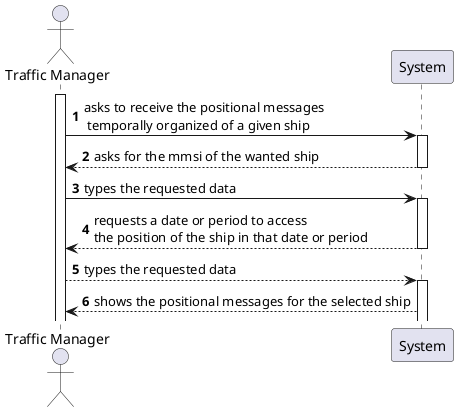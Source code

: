 @startuml
'https://plantuml.com/sequence-diagram

autonumber

actor "Traffic Manager" as TM
participant "System" as S
activate TM

TM -> S: asks to receive the positional messages \n temporally organized of a given ship
activate S
S --> TM: asks for the mmsi of the wanted ship
deactivate S
TM -> S: types the requested data
activate S
TM <-- S: requests a date or period to access \nthe position of the ship in that date or period
deactivate S
TM --> S: types the requested data
activate S
TM <-- S: shows the positional messages for the selected ship
@enduml